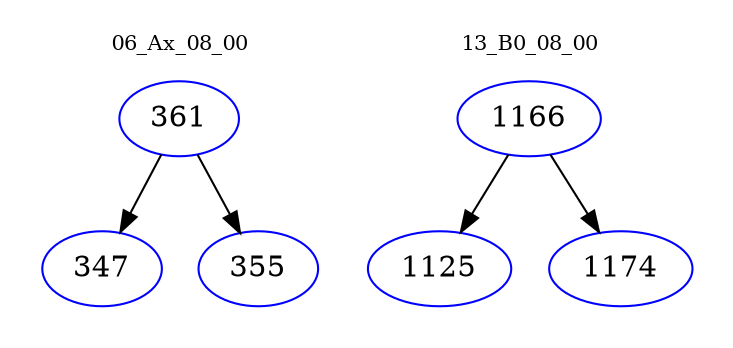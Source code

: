 digraph{
subgraph cluster_0 {
color = white
label = "06_Ax_08_00";
fontsize=10;
T0_361 [label="361", color="blue"]
T0_361 -> T0_347 [color="black"]
T0_347 [label="347", color="blue"]
T0_361 -> T0_355 [color="black"]
T0_355 [label="355", color="blue"]
}
subgraph cluster_1 {
color = white
label = "13_B0_08_00";
fontsize=10;
T1_1166 [label="1166", color="blue"]
T1_1166 -> T1_1125 [color="black"]
T1_1125 [label="1125", color="blue"]
T1_1166 -> T1_1174 [color="black"]
T1_1174 [label="1174", color="blue"]
}
}
